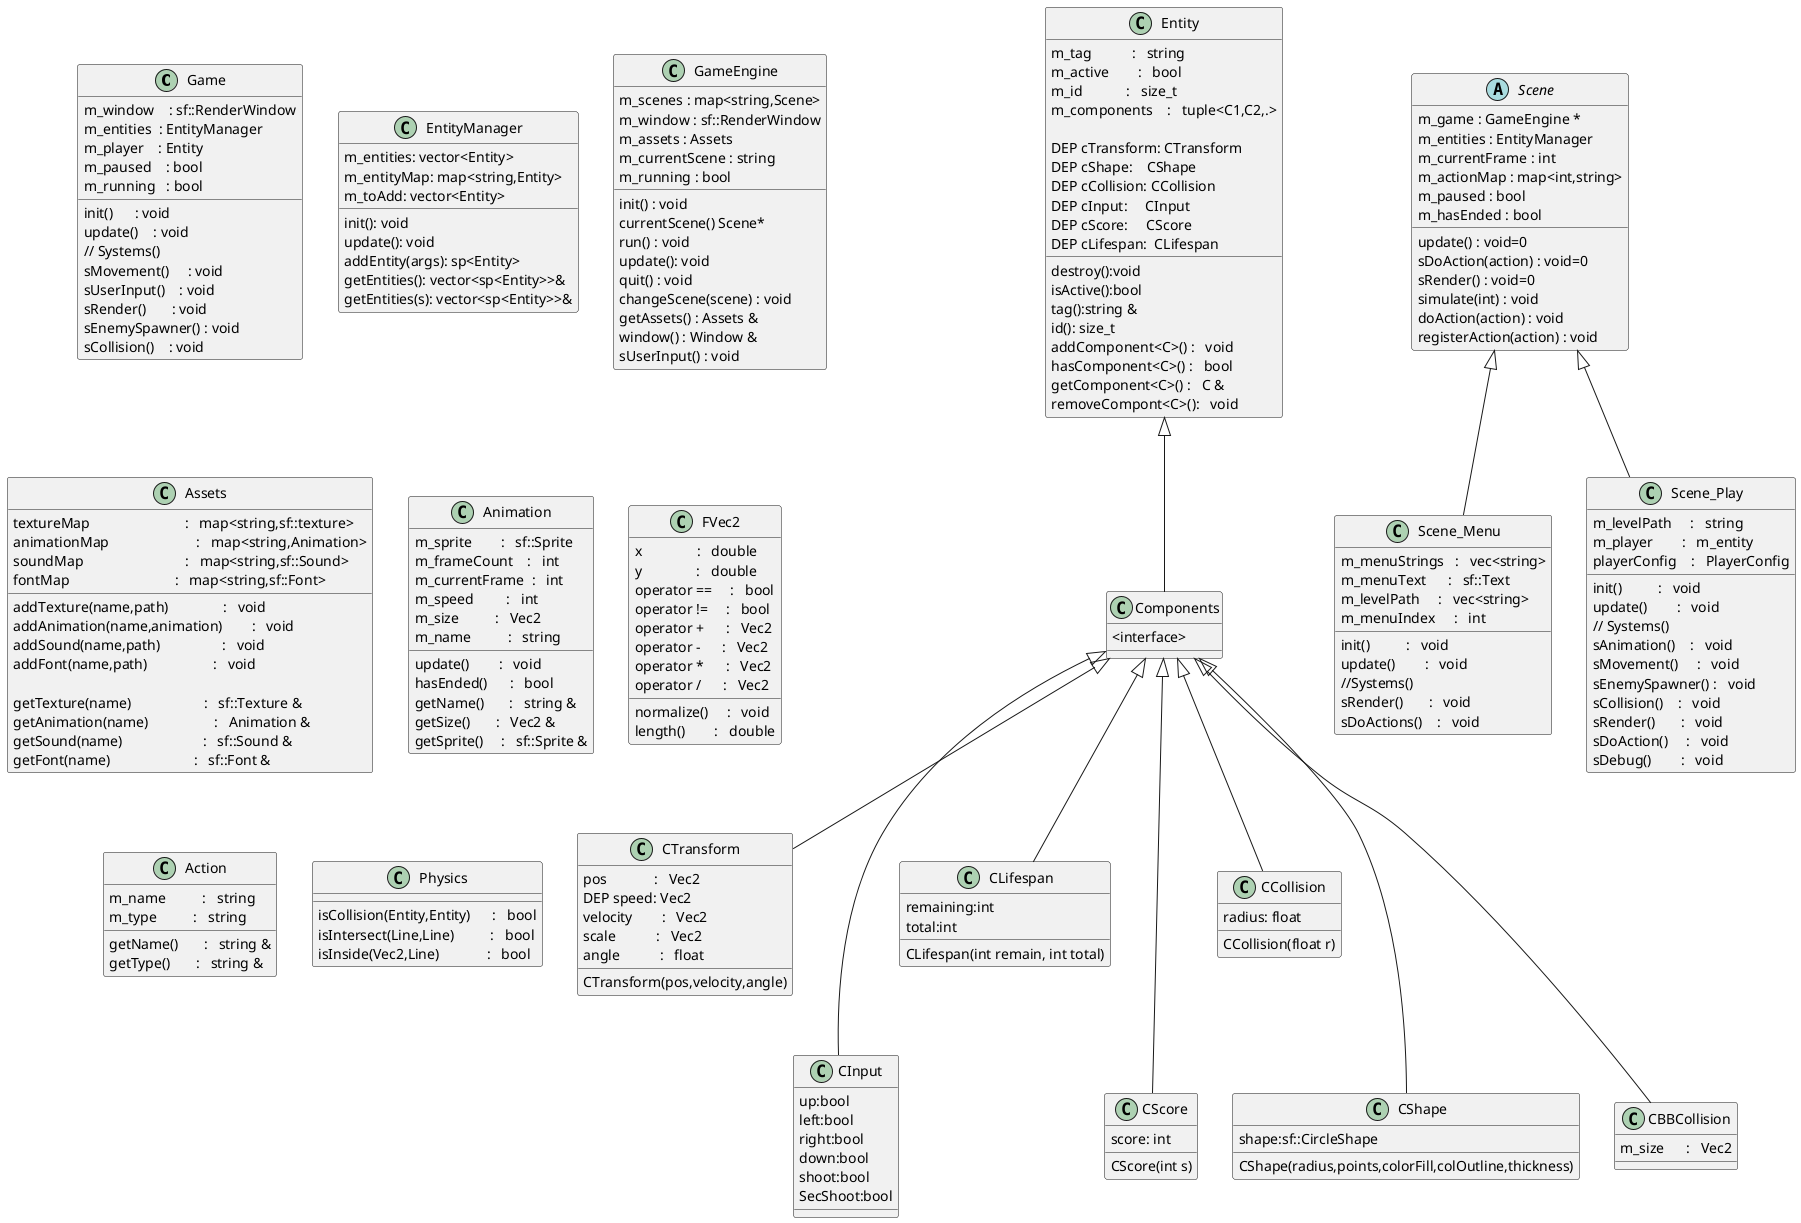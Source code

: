 @startuml
'https://plantuml.com/class-diagram

class Game
class Components
{
<interface>
}

class CTransform
{
pos             :   Vec2
DEP speed: Vec2
velocity        :   Vec2
scale           :   Vec2
angle           :   float
CTransform(pos,velocity,angle)
}
Entity<|--Components
Components<|--CTransform
Components<|---CInput
Components<|--CLifespan
Components<|---CScore
Components<|--CCollision
Components<|---CShape
Components<|---CBBCollision
Scene <|-- Scene_Menu
Scene <|-- Scene_Play

class CBBCollision
{
m_size      :   Vec2
}
class CCollision
{
radius: float
CCollision(float r)
}
class CLifespan
{
remaining:int
total:int
CLifespan(int remain, int total)
}
class CScore
{
score: int
CScore(int s)
}

class CInput
{
up:bool
left:bool
right:bool
down:bool
shoot:bool
SecShoot:bool
}
class CShape
{
shape:sf::CircleShape
CShape(radius,points,colorFill,colOutline,thickness)
}
class Game {
m_window    : sf::RenderWindow
m_entities  : EntityManager
m_player    : Entity
m_paused    : bool
m_running   : bool
init()      : void
update()    : void
// Systems()
sMovement()     : void
sUserInput()    : void
sRender()       : void
sEnemySpawner() : void
sCollision()    : void
}

class EntityManager
{
m_entities: vector<Entity>
m_entityMap: map<string,Entity>
m_toAdd: vector<Entity>
init(): void
update(): void
addEntity(args): sp<Entity>
getEntities(): vector<sp<Entity>>&
getEntities(s): vector<sp<Entity>>&
}

class Entity
{
m_tag           :   string
m_active        :   bool
m_id            :   size_t
m_components    :   tuple<C1,C2,.>

DEP cTransform: CTransform
DEP cShape:    CShape
DEP cCollision: CCollision
DEP cInput:     CInput
DEP cScore:     CScore
DEP cLifespan:  CLifespan
destroy():void
isActive():bool
tag():string &
id(): size_t
addComponent<C>() :   void
hasComponent<C>() :   bool
getComponent<C>() :   C &
removeCompont<C>():   void
}

class GameEngine
{
m_scenes : map<string,Scene>
m_window : sf::RenderWindow
m_assets : Assets
m_currentScene : string
m_running : bool
init() : void
currentScene() Scene*
run() : void
update(): void
quit() : void
changeScene(scene) : void
getAssets() : Assets &
window() : Window &
sUserInput() : void
}
abstract Scene
{
m_game : GameEngine *
m_entities : EntityManager
m_currentFrame : int
m_actionMap : map<int,string>
m_paused : bool
m_hasEnded : bool
update() : void=0
sDoAction(action) : void=0
sRender() : void=0
simulate(int) : void
doAction(action) : void
registerAction(action) : void
}

class Scene_Play
{
m_levelPath     :   string
m_player        :   m_entity
playerConfig    :   PlayerConfig
init()          :   void
update()        :   void
// Systems()
sAnimation()    :   void
sMovement()     :   void
sEnemySpawner() :   void
sCollision()    :   void
sRender()       :   void
sDoAction()     :   void
sDebug()        :   void
}
class Scene_Menu
{
m_menuStrings   :   vec<string>
m_menuText      :   sf::Text
m_levelPath     :   vec<string>
m_menuIndex     :   int
init()          :   void
update()        :   void
//Systems()
sRender()       :   void
sDoActions()    :   void
}

class Assets
{
textureMap                          :   map<string,sf::texture>
animationMap                        :   map<string,Animation>
soundMap                            :   map<string,sf::Sound>
fontMap                             :   map<string,sf::Font>
addTexture(name,path)               :   void
addAnimation(name,animation)        :   void
addSound(name,path)                 :   void
addFont(name,path)                  :   void

getTexture(name)                    :   sf::Texture &
getAnimation(name)                  :   Animation &
getSound(name)                      :   sf::Sound &
getFont(name)                       :   sf::Font &
}

class Animation
{
m_sprite        :   sf::Sprite
m_frameCount    :   int
m_currentFrame  :   int
m_speed         :   int
m_size          :   Vec2
m_name          :   string
update()        :   void
hasEnded()      :   bool
getName()       :   string &
getSize()       :   Vec2 &
getSprite()     :   sf::Sprite &
}
class FVec2
{
x               :   double
y               :   double
operator ==     :   bool
operator !=     :   bool
operator +      :   Vec2
operator -      :   Vec2
operator *      :   Vec2
operator /      :   Vec2
normalize()     :   void
length()        :   double
}
class Action
{
m_name          :   string
m_type          :   string
getName()       :   string &
getType()       :   string &
}
class Physics
{
    isCollision(Entity,Entity)      :   bool
    isIntersect(Line,Line)          :   bool
    isInside(Vec2,Line)             :   bool
}

@enduml